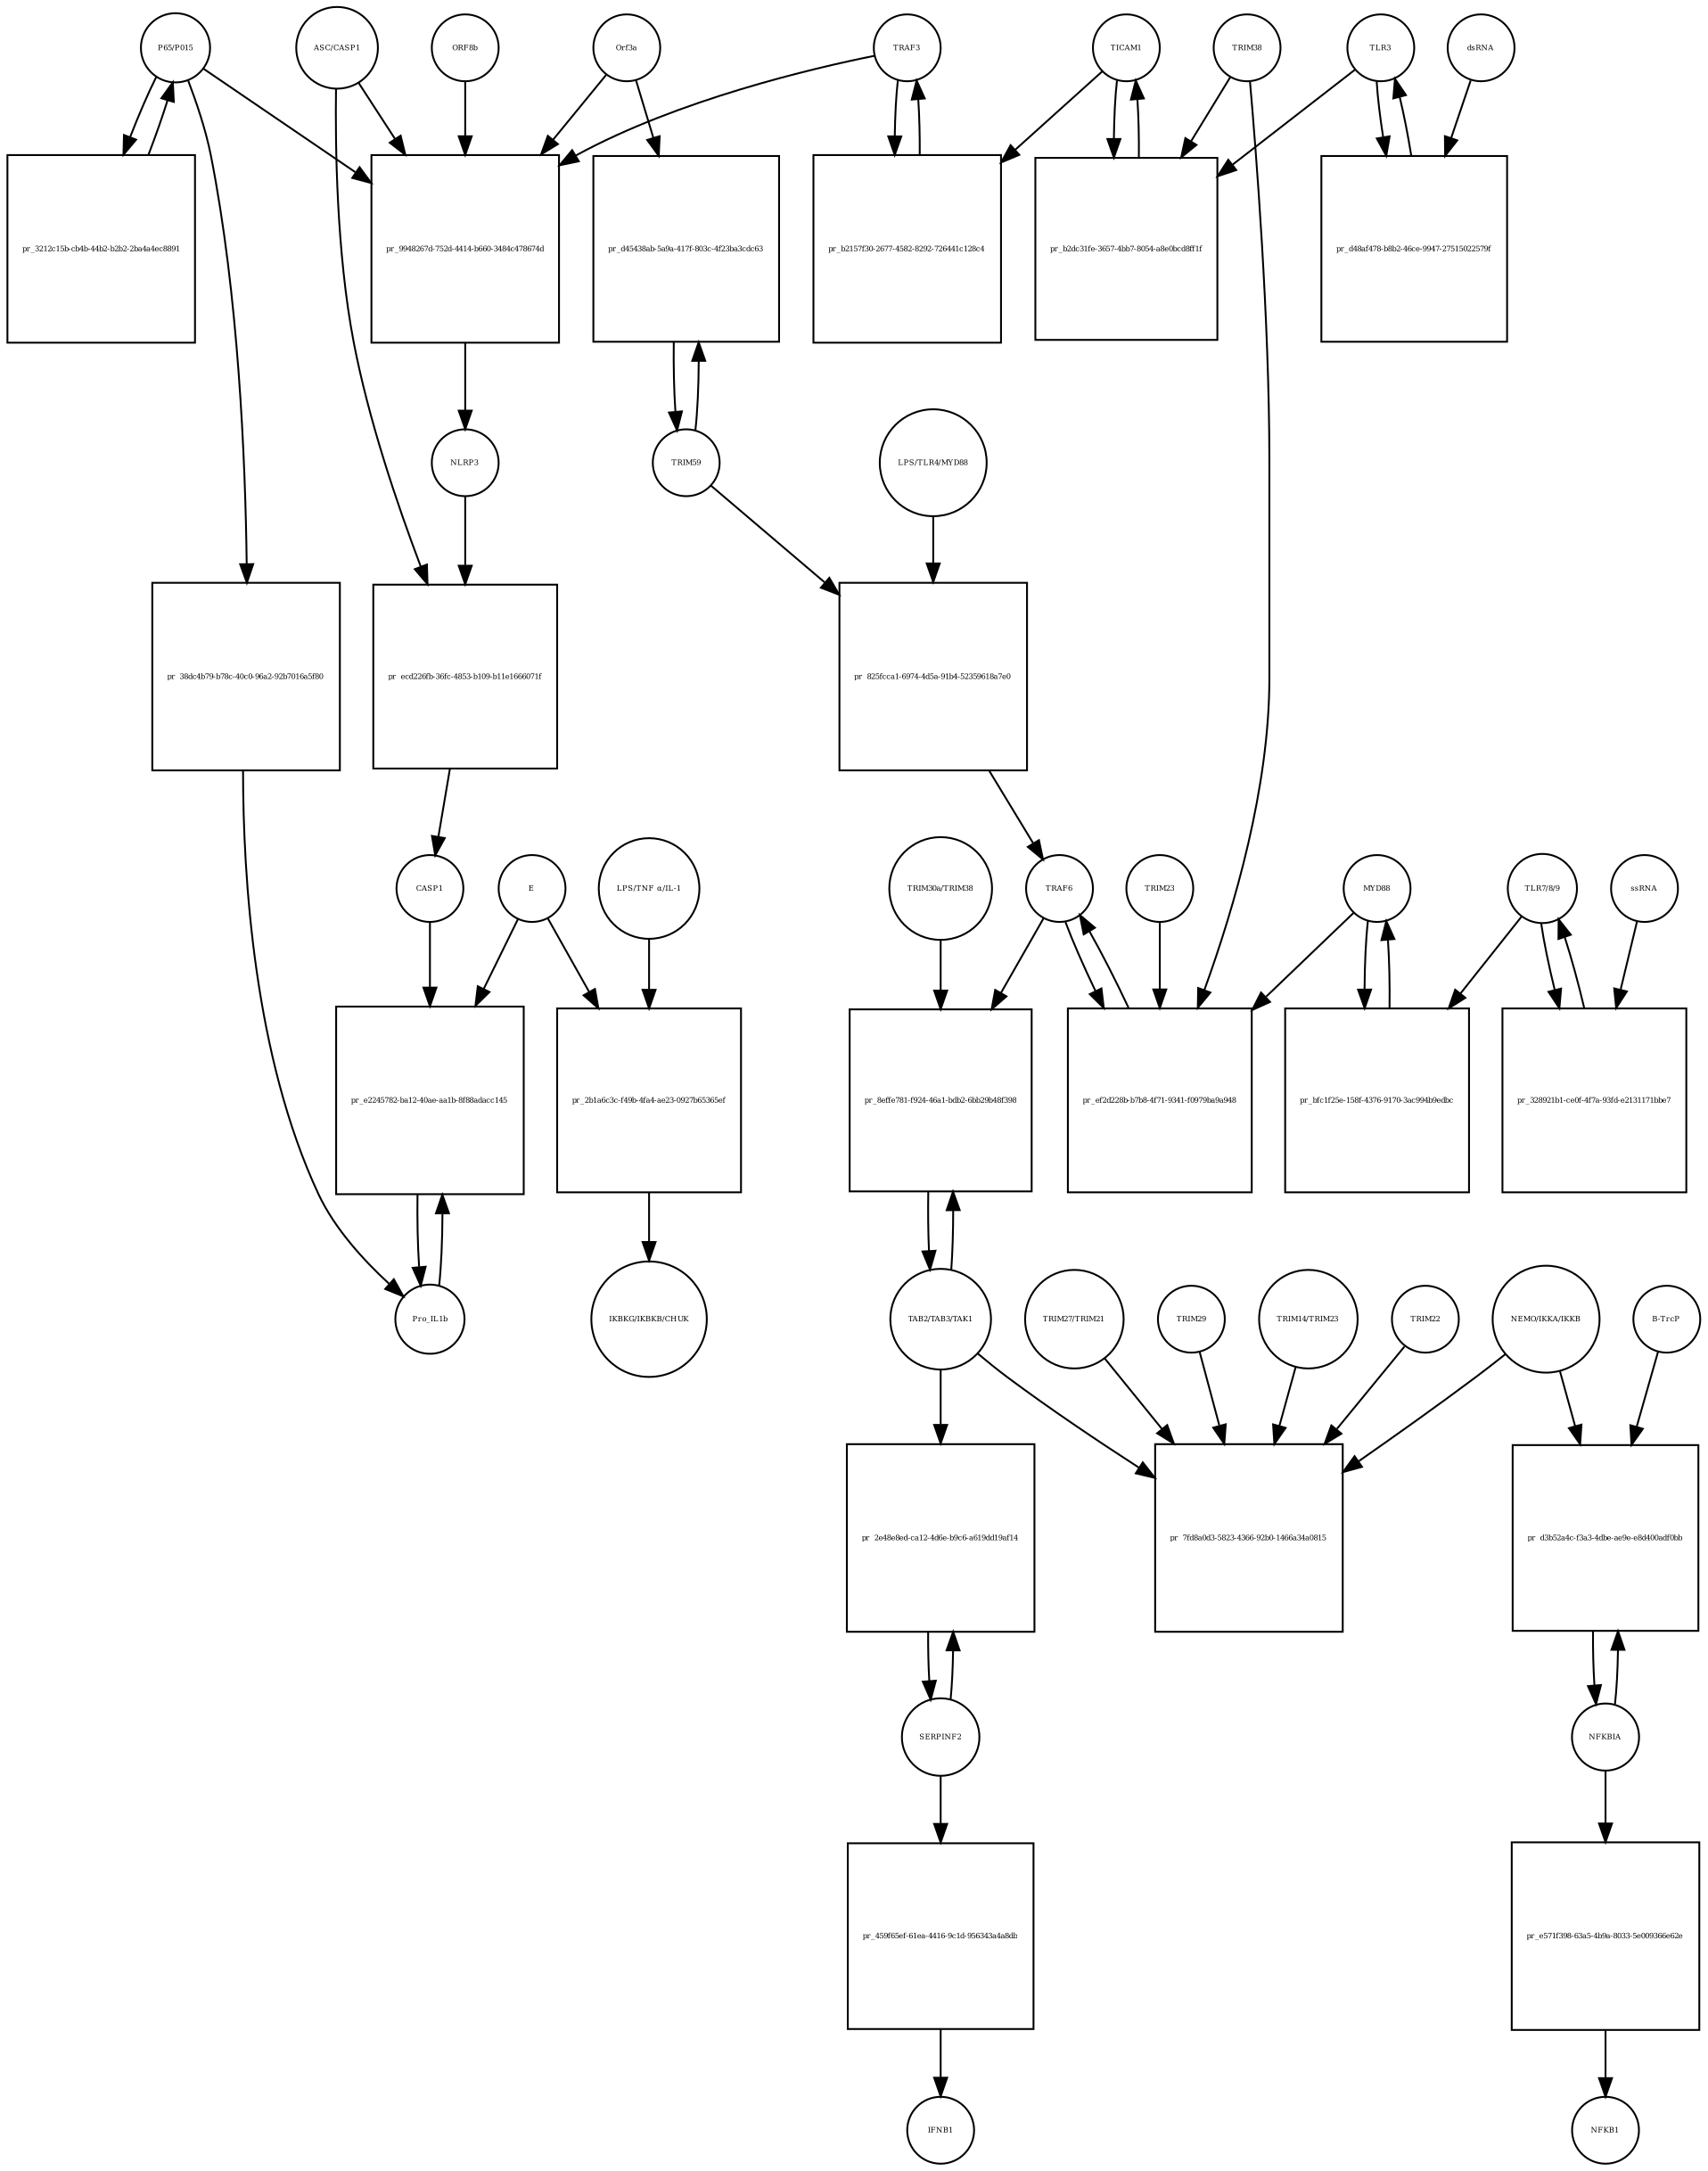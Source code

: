 strict digraph  {
Orf3a [annotation="", bipartite=0, cls=macromolecule, fontsize=4, label=Orf3a, shape=circle];
"pr_9948267d-752d-4414-b660-3484c478674d" [annotation="", bipartite=1, cls=process, fontsize=4, label="pr_9948267d-752d-4414-b660-3484c478674d", shape=square];
TRAF3 [annotation=urn_miriam_hgnc_12033, bipartite=0, cls=macromolecule, fontsize=4, label=TRAF3, shape=circle];
NLRP3 [annotation=urn_miriam_hgnc_16400, bipartite=0, cls=macromolecule, fontsize=4, label=NLRP3, shape=circle];
"ASC/CASP1" [annotation="urn_miriam_hgnc_16608|urn_miriam_hgnc_1499", bipartite=0, cls=complex, fontsize=4, label="ASC/CASP1", shape=circle];
"P65/P015" [annotation="urn_miriam_hgnc_9955|urn_miriam_hgnc_7794", bipartite=0, cls=complex, fontsize=4, label="P65/P015", shape=circle];
ORF8b [annotation=urn_miriam_uniprot_Q6S8E2, bipartite=0, cls=macromolecule, fontsize=4, label=ORF8b, shape=circle];
"pr_ecd226fb-36fc-4853-b109-b11e1666071f" [annotation="", bipartite=1, cls=process, fontsize=4, label="pr_ecd226fb-36fc-4853-b109-b11e1666071f", shape=square];
CASP1 [annotation=urn_miriam_hgnc_1499, bipartite=0, cls=macromolecule, fontsize=4, label=CASP1, shape=circle];
"pr_3212c15b-cb4b-44b2-b2b2-2ba4a4ec8891" [annotation="", bipartite=1, cls=process, fontsize=4, label="pr_3212c15b-cb4b-44b2-b2b2-2ba4a4ec8891", shape=square];
"LPS/TLR4/MYD88" [annotation="urn_miriam_hgnc_6121|urn_miriam_hgnc_11850|urn_miriam_hgnc_7562", bipartite=0, cls=complex, fontsize=4, label="LPS/TLR4/MYD88", shape=circle];
"pr_825fcca1-6974-4d5a-91b4-52359618a7e0" [annotation="", bipartite=1, cls=process, fontsize=4, label="pr_825fcca1-6974-4d5a-91b4-52359618a7e0", shape=square];
TRAF6 [annotation=urn_miriam_hgnc_12036, bipartite=0, cls=macromolecule, fontsize=4, label=TRAF6, shape=circle];
TRIM59 [annotation=urn_miriam_pubmed_22588174, bipartite=0, cls=macromolecule, fontsize=4, label=TRIM59, shape=circle];
NFKBIA [annotation=urn_miriam_hgnc_7797, bipartite=0, cls=macromolecule, fontsize=4, label=NFKBIA, shape=circle];
"pr_d3b52a4c-f3a3-4dbe-ae9e-e8d400adf0bb" [annotation="", bipartite=1, cls=process, fontsize=4, label="pr_d3b52a4c-f3a3-4dbe-ae9e-e8d400adf0bb", shape=square];
"B-TrcP" [annotation=urn_miriam_hgnc_1144, bipartite=0, cls=macromolecule, fontsize=4, label="B-TrcP", shape=circle];
"NEMO/IKKA/IKKB" [annotation="urn_miriam_hgnc_5961|urn_miriam_hgnc_5960|urn_miriam_hgnc_1974", bipartite=0, cls=complex, fontsize=4, label="NEMO/IKKA/IKKB", shape=circle];
"LPS/TNF α/IL-1" [annotation="urn_miriam_hgnc_6121|urn_miriam_hgnc_11892|urn_miriam_hgnc_5991", bipartite=0, cls=complex, fontsize=4, label="LPS/TNF α/IL-1", shape=circle];
"pr_2b1a6c3c-f49b-4fa4-ae23-0927b65365ef" [annotation="", bipartite=1, cls=process, fontsize=4, label="pr_2b1a6c3c-f49b-4fa4-ae23-0927b65365ef", shape=square];
E [annotation=urn_miriam_ncbiprotein_1796318600, bipartite=0, cls=macromolecule, fontsize=4, label=E, shape=circle];
"IKBKG/IKBKB/CHUK" [annotation="urn_miriam_hgnc_5961|urn_miriam_hgnc_5960|urn_miriam_hgnc_1974", bipartite=0, cls=complex, fontsize=4, label="IKBKG/IKBKB/CHUK", shape=circle];
Pro_IL1b [annotation=urn_miriam_hgnc_5992, bipartite=0, cls=macromolecule, fontsize=4, label=Pro_IL1b, shape=circle];
"pr_e2245782-ba12-40ae-aa1b-8f88adacc145" [annotation="", bipartite=1, cls=process, fontsize=4, label="pr_e2245782-ba12-40ae-aa1b-8f88adacc145", shape=square];
SERPINF2 [annotation=urn_miriam_hgnc_9075, bipartite=0, cls=macromolecule, fontsize=4, label=SERPINF2, shape=circle];
"pr_459f65ef-61ea-4416-9c1d-956343a4a8db" [annotation="", bipartite=1, cls=process, fontsize=4, label="pr_459f65ef-61ea-4416-9c1d-956343a4a8db", shape=square];
IFNB1 [annotation=urn_miriam_pubmed_5434, bipartite=0, cls=macromolecule, fontsize=4, label=IFNB1, shape=circle];
"pr_38dc4b79-b78c-40c0-96a2-92b7016a5f80" [annotation="", bipartite=1, cls=process, fontsize=4, label="pr_38dc4b79-b78c-40c0-96a2-92b7016a5f80", shape=square];
TLR3 [annotation=urn_miriam_hgnc_11849, bipartite=0, cls=macromolecule, fontsize=4, label=TLR3, shape=circle];
"pr_d48af478-b8b2-46ce-9947-27515022579f" [annotation="", bipartite=1, cls=process, fontsize=4, label="pr_d48af478-b8b2-46ce-9947-27515022579f", shape=square];
dsRNA [annotation="", bipartite=0, cls="nucleic acid feature", fontsize=4, label=dsRNA, shape=circle];
TICAM1 [annotation=urn_miriam_hgnc_18348, bipartite=0, cls=macromolecule, fontsize=4, label=TICAM1, shape=circle];
"pr_b2dc31fe-3657-4bb7-8054-a8e0bcd8ff1f" [annotation="", bipartite=1, cls=process, fontsize=4, label="pr_b2dc31fe-3657-4bb7-8054-a8e0bcd8ff1f", shape=square];
TRIM38 [annotation=urn_miriam_hgnc_10059, bipartite=0, cls=macromolecule, fontsize=4, label=TRIM38, shape=circle];
"pr_d45438ab-5a9a-417f-803c-4f23ba3cdc63" [annotation="", bipartite=1, cls=process, fontsize=4, label="pr_d45438ab-5a9a-417f-803c-4f23ba3cdc63", shape=square];
"TLR7/8/9" [annotation="urn_miriam_hgnc_15633|urn_miriam_hgnc_15632|urn_miriam_hgnc_15631", bipartite=0, cls=complex, fontsize=4, label="TLR7/8/9", shape=circle];
"pr_328921b1-ce0f-4f7a-93fd-e2131171bbe7" [annotation="", bipartite=1, cls=process, fontsize=4, label="pr_328921b1-ce0f-4f7a-93fd-e2131171bbe7", shape=square];
ssRNA [annotation="", bipartite=0, cls="nucleic acid feature", fontsize=4, label=ssRNA, shape=circle];
MYD88 [annotation=urn_miriam_hgnc_7562, bipartite=0, cls=macromolecule, fontsize=4, label=MYD88, shape=circle];
"pr_bfc1f25e-158f-4376-9170-3ac994b9edbc" [annotation="", bipartite=1, cls=process, fontsize=4, label="pr_bfc1f25e-158f-4376-9170-3ac994b9edbc", shape=square];
"pr_ef2d228b-b7b8-4f71-9341-f0979ba9a948" [annotation="", bipartite=1, cls=process, fontsize=4, label="pr_ef2d228b-b7b8-4f71-9341-f0979ba9a948", shape=square];
TRIM23 [annotation=urn_miriam_hgnc_660, bipartite=0, cls=macromolecule, fontsize=4, label=TRIM23, shape=circle];
"TAB2/TAB3/TAK1" [annotation="urn_miriam_hgnc_17075|urn_miriam_hgnc_30681|urn_miriam_hgnc_6859", bipartite=0, cls=complex, fontsize=4, label="TAB2/TAB3/TAK1", shape=circle];
"pr_8effe781-f924-46a1-bdb2-6bb29b48f398" [annotation="", bipartite=1, cls=process, fontsize=4, label="pr_8effe781-f924-46a1-bdb2-6bb29b48f398", shape=square];
"TRIM30a/TRIM38" [annotation=urn_miriam_hgnc_10059, bipartite=0, cls=complex, fontsize=4, label="TRIM30a/TRIM38", shape=circle];
"pr_7fd8a0d3-5823-4366-92b0-1466a34a0815" [annotation="", bipartite=1, cls=process, fontsize=4, label="pr_7fd8a0d3-5823-4366-92b0-1466a34a0815", shape=square];
TRIM22 [annotation=urn_miriam_hgnc_16379, bipartite=0, cls=macromolecule, fontsize=4, label=TRIM22, shape=circle];
"TRIM27/TRIM21" [annotation="urn_miriam_hgnc_9975|urn_miriam_hgnc_11312", bipartite=0, cls=complex, fontsize=4, label="TRIM27/TRIM21", shape=circle];
TRIM29 [annotation=urn_miriam_hgnc_17274, bipartite=0, cls=macromolecule, fontsize=4, label=TRIM29, shape=circle];
"TRIM14/TRIM23" [annotation="urn_miriam_hgnc_16283|urn_miriam_hgnc_660", bipartite=0, cls=complex, fontsize=4, label="TRIM14/TRIM23", shape=circle];
"pr_2e48e8ed-ca12-4d6e-b9c6-a619dd19af14" [annotation="", bipartite=1, cls=process, fontsize=4, label="pr_2e48e8ed-ca12-4d6e-b9c6-a619dd19af14", shape=square];
"pr_b2157f30-2677-4582-8292-726441c128c4" [annotation="", bipartite=1, cls=process, fontsize=4, label="pr_b2157f30-2677-4582-8292-726441c128c4", shape=square];
"pr_e571f398-63a5-4b9a-8033-5e009366e62e" [annotation="", bipartite=1, cls=process, fontsize=4, label="pr_e571f398-63a5-4b9a-8033-5e009366e62e", shape=square];
NFKB1 [annotation=urn_miriam_hgnc_7794, bipartite=0, cls=macromolecule, fontsize=4, label=NFKB1, shape=circle];
Orf3a -> "pr_9948267d-752d-4414-b660-3484c478674d"  [annotation="", interaction_type=consumption];
Orf3a -> "pr_d45438ab-5a9a-417f-803c-4f23ba3cdc63"  [annotation=urn_miriam_pubmed_28829373, interaction_type="necessary stimulation"];
"pr_9948267d-752d-4414-b660-3484c478674d" -> NLRP3  [annotation="", interaction_type=production];
TRAF3 -> "pr_9948267d-752d-4414-b660-3484c478674d"  [annotation="", interaction_type=consumption];
TRAF3 -> "pr_b2157f30-2677-4582-8292-726441c128c4"  [annotation="", interaction_type=consumption];
NLRP3 -> "pr_ecd226fb-36fc-4853-b109-b11e1666071f"  [annotation=urn_miriam_pubmed_31034780, interaction_type=catalysis];
"ASC/CASP1" -> "pr_9948267d-752d-4414-b660-3484c478674d"  [annotation="", interaction_type=consumption];
"ASC/CASP1" -> "pr_ecd226fb-36fc-4853-b109-b11e1666071f"  [annotation="", interaction_type=consumption];
"P65/P015" -> "pr_9948267d-752d-4414-b660-3484c478674d"  [annotation="", interaction_type=consumption];
"P65/P015" -> "pr_3212c15b-cb4b-44b2-b2b2-2ba4a4ec8891"  [annotation="", interaction_type=consumption];
"P65/P015" -> "pr_38dc4b79-b78c-40c0-96a2-92b7016a5f80"  [annotation="", interaction_type=consumption];
ORF8b -> "pr_9948267d-752d-4414-b660-3484c478674d"  [annotation="", interaction_type=consumption];
"pr_ecd226fb-36fc-4853-b109-b11e1666071f" -> CASP1  [annotation="", interaction_type=production];
CASP1 -> "pr_e2245782-ba12-40ae-aa1b-8f88adacc145"  [annotation=urn_miriam_pubmed_31034780, interaction_type=catalysis];
"pr_3212c15b-cb4b-44b2-b2b2-2ba4a4ec8891" -> "P65/P015"  [annotation="", interaction_type=production];
"LPS/TLR4/MYD88" -> "pr_825fcca1-6974-4d5a-91b4-52359618a7e0"  [annotation="", interaction_type=consumption];
"pr_825fcca1-6974-4d5a-91b4-52359618a7e0" -> TRAF6  [annotation="", interaction_type=production];
TRAF6 -> "pr_ef2d228b-b7b8-4f71-9341-f0979ba9a948"  [annotation="", interaction_type=consumption];
TRAF6 -> "pr_8effe781-f924-46a1-bdb2-6bb29b48f398"  [annotation="urn_miriam_pubmed_23758787|urn_miriam_pubmed_25172371", interaction_type="necessary stimulation"];
TRIM59 -> "pr_825fcca1-6974-4d5a-91b4-52359618a7e0"  [annotation="urn_miriam_pubmed_23758787|urn_miriam_pubmed_22588174", interaction_type=inhibition];
TRIM59 -> "pr_d45438ab-5a9a-417f-803c-4f23ba3cdc63"  [annotation="", interaction_type=consumption];
NFKBIA -> "pr_d3b52a4c-f3a3-4dbe-ae9e-e8d400adf0bb"  [annotation="", interaction_type=consumption];
NFKBIA -> "pr_e571f398-63a5-4b9a-8033-5e009366e62e"  [annotation="", interaction_type=consumption];
"pr_d3b52a4c-f3a3-4dbe-ae9e-e8d400adf0bb" -> NFKBIA  [annotation="", interaction_type=production];
"B-TrcP" -> "pr_d3b52a4c-f3a3-4dbe-ae9e-e8d400adf0bb"  [annotation=urn_miriam_pubmed_21135871, interaction_type=catalysis];
"NEMO/IKKA/IKKB" -> "pr_d3b52a4c-f3a3-4dbe-ae9e-e8d400adf0bb"  [annotation=urn_miriam_pubmed_21135871, interaction_type=catalysis];
"NEMO/IKKA/IKKB" -> "pr_7fd8a0d3-5823-4366-92b0-1466a34a0815"  [annotation="", interaction_type=consumption];
"LPS/TNF α/IL-1" -> "pr_2b1a6c3c-f49b-4fa4-ae23-0927b65365ef"  [annotation="", interaction_type=consumption];
"pr_2b1a6c3c-f49b-4fa4-ae23-0927b65365ef" -> "IKBKG/IKBKB/CHUK"  [annotation="", interaction_type=production];
E -> "pr_2b1a6c3c-f49b-4fa4-ae23-0927b65365ef"  [annotation="", interaction_type=consumption];
E -> "pr_e2245782-ba12-40ae-aa1b-8f88adacc145"  [annotation=urn_miriam_pubmed_31034780, interaction_type=catalysis];
Pro_IL1b -> "pr_e2245782-ba12-40ae-aa1b-8f88adacc145"  [annotation="", interaction_type=consumption];
"pr_e2245782-ba12-40ae-aa1b-8f88adacc145" -> Pro_IL1b  [annotation="", interaction_type=production];
SERPINF2 -> "pr_459f65ef-61ea-4416-9c1d-956343a4a8db"  [annotation="", interaction_type=consumption];
SERPINF2 -> "pr_2e48e8ed-ca12-4d6e-b9c6-a619dd19af14"  [annotation="", interaction_type=consumption];
"pr_459f65ef-61ea-4416-9c1d-956343a4a8db" -> IFNB1  [annotation="", interaction_type=production];
"pr_38dc4b79-b78c-40c0-96a2-92b7016a5f80" -> Pro_IL1b  [annotation="", interaction_type=production];
TLR3 -> "pr_d48af478-b8b2-46ce-9947-27515022579f"  [annotation="", interaction_type=consumption];
TLR3 -> "pr_b2dc31fe-3657-4bb7-8054-a8e0bcd8ff1f"  [annotation="urn_miriam_pubmed_23758787|urn_miriam_pubmed_22539786", interaction_type="necessary stimulation"];
"pr_d48af478-b8b2-46ce-9947-27515022579f" -> TLR3  [annotation="", interaction_type=production];
dsRNA -> "pr_d48af478-b8b2-46ce-9947-27515022579f"  [annotation=urn_miriam_pubmed_23758787, interaction_type="necessary stimulation"];
TICAM1 -> "pr_b2dc31fe-3657-4bb7-8054-a8e0bcd8ff1f"  [annotation="", interaction_type=consumption];
TICAM1 -> "pr_b2157f30-2677-4582-8292-726441c128c4"  [annotation=urn_miriam_pubmed_28829373, interaction_type="necessary stimulation"];
"pr_b2dc31fe-3657-4bb7-8054-a8e0bcd8ff1f" -> TICAM1  [annotation="", interaction_type=production];
TRIM38 -> "pr_b2dc31fe-3657-4bb7-8054-a8e0bcd8ff1f"  [annotation="urn_miriam_pubmed_23758787|urn_miriam_pubmed_22539786", interaction_type=inhibition];
TRIM38 -> "pr_ef2d228b-b7b8-4f71-9341-f0979ba9a948"  [annotation="urn_miriam_pubmed_15361868|urn_miriam_pubmed_22539786|urn_miriam_pubmed_20724660", interaction_type=inhibition];
"pr_d45438ab-5a9a-417f-803c-4f23ba3cdc63" -> TRIM59  [annotation="", interaction_type=production];
"TLR7/8/9" -> "pr_328921b1-ce0f-4f7a-93fd-e2131171bbe7"  [annotation="", interaction_type=consumption];
"TLR7/8/9" -> "pr_bfc1f25e-158f-4376-9170-3ac994b9edbc"  [annotation=urn_miriam_pubmed_15361868, interaction_type="necessary stimulation"];
"pr_328921b1-ce0f-4f7a-93fd-e2131171bbe7" -> "TLR7/8/9"  [annotation="", interaction_type=production];
ssRNA -> "pr_328921b1-ce0f-4f7a-93fd-e2131171bbe7"  [annotation=urn_miriam_pubmed_21782231, interaction_type="necessary stimulation"];
MYD88 -> "pr_bfc1f25e-158f-4376-9170-3ac994b9edbc"  [annotation="", interaction_type=consumption];
MYD88 -> "pr_ef2d228b-b7b8-4f71-9341-f0979ba9a948"  [annotation="urn_miriam_pubmed_15361868|urn_miriam_pubmed_22539786|urn_miriam_pubmed_20724660", interaction_type="necessary stimulation"];
"pr_bfc1f25e-158f-4376-9170-3ac994b9edbc" -> MYD88  [annotation="", interaction_type=production];
"pr_ef2d228b-b7b8-4f71-9341-f0979ba9a948" -> TRAF6  [annotation="", interaction_type=production];
TRIM23 -> "pr_ef2d228b-b7b8-4f71-9341-f0979ba9a948"  [annotation="urn_miriam_pubmed_15361868|urn_miriam_pubmed_22539786|urn_miriam_pubmed_20724660", interaction_type="necessary stimulation"];
"TAB2/TAB3/TAK1" -> "pr_8effe781-f924-46a1-bdb2-6bb29b48f398"  [annotation="", interaction_type=consumption];
"TAB2/TAB3/TAK1" -> "pr_7fd8a0d3-5823-4366-92b0-1466a34a0815"  [annotation="urn_miriam_pubmed_23758787|urn_miriam_pubmed_23408607|urn_miriam_pubmed_26358190|urn_miriam_pubmed_27695001|urn_miriam_pubmed_24379373|urn_miriam_pubmed_20724660", interaction_type="necessary stimulation"];
"TAB2/TAB3/TAK1" -> "pr_2e48e8ed-ca12-4d6e-b9c6-a619dd19af14"  [annotation=urn_miriam_pubmed_17706453, interaction_type="necessary stimulation"];
"pr_8effe781-f924-46a1-bdb2-6bb29b48f398" -> "TAB2/TAB3/TAK1"  [annotation="", interaction_type=production];
"TRIM30a/TRIM38" -> "pr_8effe781-f924-46a1-bdb2-6bb29b48f398"  [annotation="urn_miriam_pubmed_23758787|urn_miriam_pubmed_25172371", interaction_type=inhibition];
TRIM22 -> "pr_7fd8a0d3-5823-4366-92b0-1466a34a0815"  [annotation="urn_miriam_pubmed_23758787|urn_miriam_pubmed_23408607|urn_miriam_pubmed_26358190|urn_miriam_pubmed_27695001|urn_miriam_pubmed_24379373|urn_miriam_pubmed_20724660", interaction_type=inhibition];
"TRIM27/TRIM21" -> "pr_7fd8a0d3-5823-4366-92b0-1466a34a0815"  [annotation="urn_miriam_pubmed_23758787|urn_miriam_pubmed_23408607|urn_miriam_pubmed_26358190|urn_miriam_pubmed_27695001|urn_miriam_pubmed_24379373|urn_miriam_pubmed_20724660", interaction_type=inhibition];
TRIM29 -> "pr_7fd8a0d3-5823-4366-92b0-1466a34a0815"  [annotation="urn_miriam_pubmed_23758787|urn_miriam_pubmed_23408607|urn_miriam_pubmed_26358190|urn_miriam_pubmed_27695001|urn_miriam_pubmed_24379373|urn_miriam_pubmed_20724660", interaction_type=inhibition];
"TRIM14/TRIM23" -> "pr_7fd8a0d3-5823-4366-92b0-1466a34a0815"  [annotation="urn_miriam_pubmed_23758787|urn_miriam_pubmed_23408607|urn_miriam_pubmed_26358190|urn_miriam_pubmed_27695001|urn_miriam_pubmed_24379373|urn_miriam_pubmed_20724660", interaction_type="necessary stimulation"];
"pr_2e48e8ed-ca12-4d6e-b9c6-a619dd19af14" -> SERPINF2  [annotation="", interaction_type=production];
"pr_b2157f30-2677-4582-8292-726441c128c4" -> TRAF3  [annotation="", interaction_type=production];
"pr_e571f398-63a5-4b9a-8033-5e009366e62e" -> NFKB1  [annotation="", interaction_type=production];
}
